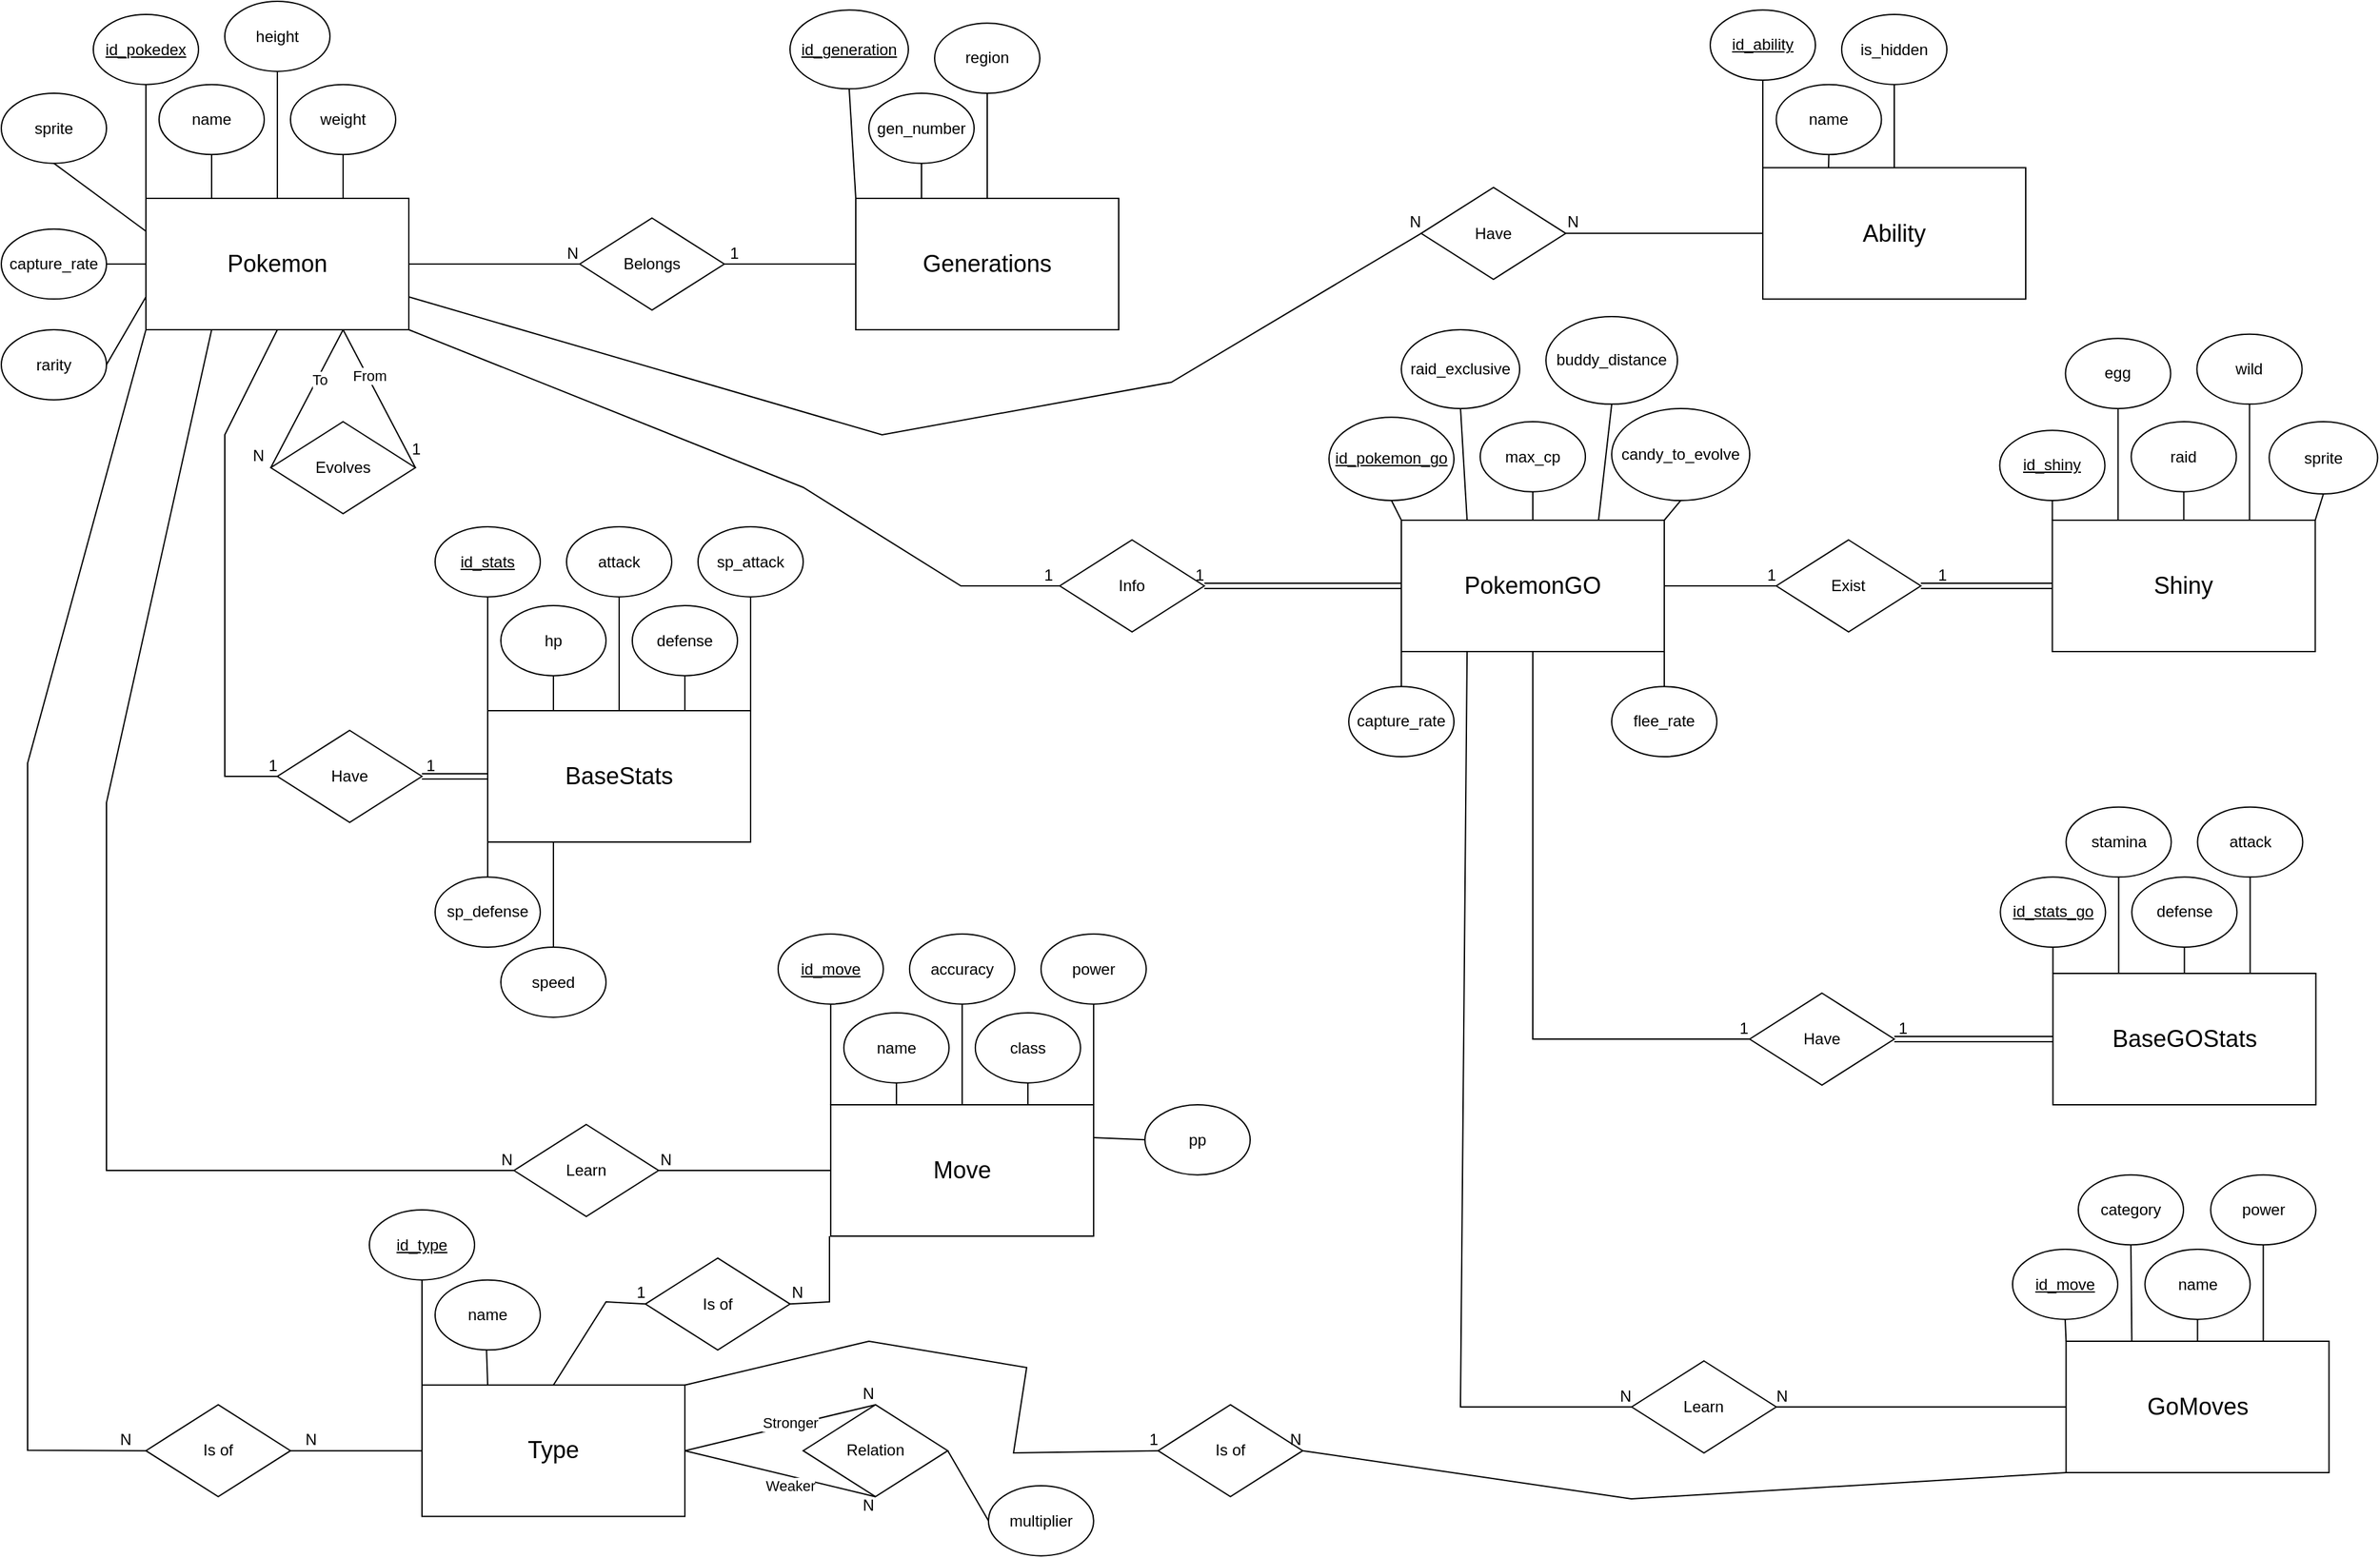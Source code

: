 <mxfile>
    <diagram id="R2lEEEUBdFMjLlhIrx00" name="Page-1">
        <mxGraphModel dx="1387" dy="779" grid="1" gridSize="10" guides="1" tooltips="1" connect="1" arrows="1" fold="1" page="1" pageScale="1" pageWidth="1920" pageHeight="1200" math="0" shadow="0" extFonts="Permanent Marker^https://fonts.googleapis.com/css?family=Permanent+Marker">
            <root>
                <mxCell id="0"/>
                <mxCell id="1" parent="0"/>
                <mxCell id="UgMfafSLkVDqZi9sD24F-9" value="&lt;font style=&quot;font-size: 18px;&quot;&gt;Pokemon&lt;/font&gt;" style="rounded=0;whiteSpace=wrap;html=1;" parent="1" vertex="1">
                    <mxGeometry x="130" y="160" width="200" height="100" as="geometry"/>
                </mxCell>
                <mxCell id="UgMfafSLkVDqZi9sD24F-11" value="&lt;font style=&quot;font-size: 12px;&quot;&gt;&lt;u style=&quot;&quot;&gt;id_pokedex&lt;/u&gt;&lt;/font&gt;" style="ellipse;whiteSpace=wrap;html=1;" parent="1" vertex="1">
                    <mxGeometry x="90" y="20" width="80" height="53.33" as="geometry"/>
                </mxCell>
                <mxCell id="UgMfafSLkVDqZi9sD24F-12" value="" style="endArrow=none;html=1;rounded=0;entryX=0.5;entryY=1;entryDx=0;entryDy=0;exitX=0;exitY=0;exitDx=0;exitDy=0;" parent="1" source="UgMfafSLkVDqZi9sD24F-9" target="UgMfafSLkVDqZi9sD24F-11" edge="1">
                    <mxGeometry width="50" height="50" relative="1" as="geometry">
                        <mxPoint x="660" y="250" as="sourcePoint"/>
                        <mxPoint x="710" y="200" as="targetPoint"/>
                    </mxGeometry>
                </mxCell>
                <mxCell id="UgMfafSLkVDqZi9sD24F-13" value="&lt;font style=&quot;font-size: 12px;&quot;&gt;name&lt;/font&gt;" style="ellipse;whiteSpace=wrap;html=1;" parent="1" vertex="1">
                    <mxGeometry x="140" y="73.33" width="80" height="53.33" as="geometry"/>
                </mxCell>
                <mxCell id="UgMfafSLkVDqZi9sD24F-15" value="" style="endArrow=none;html=1;rounded=0;entryX=0.5;entryY=1;entryDx=0;entryDy=0;exitX=0.25;exitY=0;exitDx=0;exitDy=0;" parent="1" source="UgMfafSLkVDqZi9sD24F-9" target="UgMfafSLkVDqZi9sD24F-13" edge="1">
                    <mxGeometry width="50" height="50" relative="1" as="geometry">
                        <mxPoint x="660" y="270" as="sourcePoint"/>
                        <mxPoint x="710" y="220" as="targetPoint"/>
                    </mxGeometry>
                </mxCell>
                <mxCell id="UgMfafSLkVDqZi9sD24F-16" value="&lt;font style=&quot;font-size: 12px;&quot;&gt;height&lt;br&gt;&lt;/font&gt;" style="ellipse;whiteSpace=wrap;html=1;" parent="1" vertex="1">
                    <mxGeometry x="190" y="10" width="80" height="53.33" as="geometry"/>
                </mxCell>
                <mxCell id="UgMfafSLkVDqZi9sD24F-17" value="" style="endArrow=none;html=1;rounded=0;entryX=0.5;entryY=1;entryDx=0;entryDy=0;exitX=0.5;exitY=0;exitDx=0;exitDy=0;" parent="1" source="UgMfafSLkVDqZi9sD24F-9" target="UgMfafSLkVDqZi9sD24F-16" edge="1">
                    <mxGeometry width="50" height="50" relative="1" as="geometry">
                        <mxPoint x="660" y="270" as="sourcePoint"/>
                        <mxPoint x="710" y="220" as="targetPoint"/>
                    </mxGeometry>
                </mxCell>
                <mxCell id="UgMfafSLkVDqZi9sD24F-18" value="&lt;font style=&quot;font-size: 12px;&quot;&gt;weight&lt;br&gt;&lt;/font&gt;" style="ellipse;whiteSpace=wrap;html=1;" parent="1" vertex="1">
                    <mxGeometry x="240" y="73.33" width="80" height="53.33" as="geometry"/>
                </mxCell>
                <mxCell id="UgMfafSLkVDqZi9sD24F-19" value="" style="endArrow=none;html=1;rounded=0;entryX=0.5;entryY=1;entryDx=0;entryDy=0;exitX=0.75;exitY=0;exitDx=0;exitDy=0;" parent="1" source="UgMfafSLkVDqZi9sD24F-9" target="UgMfafSLkVDqZi9sD24F-18" edge="1">
                    <mxGeometry width="50" height="50" relative="1" as="geometry">
                        <mxPoint x="660" y="270" as="sourcePoint"/>
                        <mxPoint x="710" y="220" as="targetPoint"/>
                    </mxGeometry>
                </mxCell>
                <mxCell id="UgMfafSLkVDqZi9sD24F-20" value="&lt;font style=&quot;font-size: 12px;&quot;&gt;sprite&lt;br&gt;&lt;/font&gt;" style="ellipse;whiteSpace=wrap;html=1;" parent="1" vertex="1">
                    <mxGeometry x="20" y="80.0" width="80" height="53.33" as="geometry"/>
                </mxCell>
                <mxCell id="UgMfafSLkVDqZi9sD24F-21" value="" style="endArrow=none;html=1;rounded=0;entryX=0.5;entryY=1;entryDx=0;entryDy=0;exitX=0;exitY=0.25;exitDx=0;exitDy=0;" parent="1" source="UgMfafSLkVDqZi9sD24F-9" target="UgMfafSLkVDqZi9sD24F-20" edge="1">
                    <mxGeometry width="50" height="50" relative="1" as="geometry">
                        <mxPoint x="660" y="270" as="sourcePoint"/>
                        <mxPoint x="710" y="220" as="targetPoint"/>
                    </mxGeometry>
                </mxCell>
                <mxCell id="UgMfafSLkVDqZi9sD24F-22" value="&lt;font style=&quot;font-size: 12px;&quot;&gt;capture_rate&lt;br&gt;&lt;/font&gt;" style="ellipse;whiteSpace=wrap;html=1;" parent="1" vertex="1">
                    <mxGeometry x="20" y="183.34" width="80" height="53.33" as="geometry"/>
                </mxCell>
                <mxCell id="UgMfafSLkVDqZi9sD24F-23" value="" style="endArrow=none;html=1;rounded=0;entryX=1;entryY=0.5;entryDx=0;entryDy=0;exitX=0;exitY=0.5;exitDx=0;exitDy=0;" parent="1" source="UgMfafSLkVDqZi9sD24F-9" target="UgMfafSLkVDqZi9sD24F-22" edge="1">
                    <mxGeometry width="50" height="50" relative="1" as="geometry">
                        <mxPoint x="660" y="270" as="sourcePoint"/>
                        <mxPoint x="50" y="210" as="targetPoint"/>
                    </mxGeometry>
                </mxCell>
                <mxCell id="UgMfafSLkVDqZi9sD24F-24" value="Evolves" style="rhombus;whiteSpace=wrap;html=1;" parent="1" vertex="1">
                    <mxGeometry x="225" y="330" width="110" height="70" as="geometry"/>
                </mxCell>
                <mxCell id="UgMfafSLkVDqZi9sD24F-36" value="&lt;font style=&quot;font-size: 12px;&quot;&gt;rarity&lt;br&gt;&lt;/font&gt;" style="ellipse;whiteSpace=wrap;html=1;" parent="1" vertex="1">
                    <mxGeometry x="20" y="260.01" width="80" height="53.33" as="geometry"/>
                </mxCell>
                <mxCell id="15" value="&lt;font style=&quot;font-size: 18px;&quot;&gt;Generations&lt;/font&gt;" style="rounded=0;whiteSpace=wrap;html=1;" parent="1" vertex="1">
                    <mxGeometry x="670" y="160.01" width="200" height="100" as="geometry"/>
                </mxCell>
                <mxCell id="18" value="&lt;font style=&quot;font-size: 12px;&quot;&gt;&lt;u&gt;id_generation&lt;/u&gt;&lt;br&gt;&lt;/font&gt;" style="ellipse;whiteSpace=wrap;html=1;" parent="1" vertex="1">
                    <mxGeometry x="620" y="16.66" width="90" height="60" as="geometry"/>
                </mxCell>
                <mxCell id="19" value="" style="endArrow=none;html=1;entryX=0.5;entryY=1;entryDx=0;entryDy=0;exitX=0;exitY=0;exitDx=0;exitDy=0;" parent="1" source="15" target="18" edge="1">
                    <mxGeometry width="50" height="50" relative="1" as="geometry">
                        <mxPoint x="1060" y="140" as="sourcePoint"/>
                        <mxPoint x="930" y="360" as="targetPoint"/>
                    </mxGeometry>
                </mxCell>
                <mxCell id="20" value="&lt;font style=&quot;font-size: 12px;&quot;&gt;gen_number&lt;br&gt;&lt;/font&gt;" style="ellipse;whiteSpace=wrap;html=1;" parent="1" vertex="1">
                    <mxGeometry x="680" y="80.0" width="80" height="53.33" as="geometry"/>
                </mxCell>
                <mxCell id="21" value="" style="endArrow=none;html=1;entryX=0.5;entryY=1;entryDx=0;entryDy=0;exitX=0.25;exitY=0;exitDx=0;exitDy=0;" parent="1" source="15" target="20" edge="1">
                    <mxGeometry width="50" height="50" relative="1" as="geometry">
                        <mxPoint x="700" y="290" as="sourcePoint"/>
                        <mxPoint x="750" y="240" as="targetPoint"/>
                    </mxGeometry>
                </mxCell>
                <mxCell id="22" value="" style="endArrow=none;html=1;entryX=0;entryY=0.75;entryDx=0;entryDy=0;exitX=1;exitY=0.5;exitDx=0;exitDy=0;" parent="1" source="UgMfafSLkVDqZi9sD24F-36" target="UgMfafSLkVDqZi9sD24F-9" edge="1">
                    <mxGeometry width="50" height="50" relative="1" as="geometry">
                        <mxPoint x="580" y="300" as="sourcePoint"/>
                        <mxPoint x="630" y="250" as="targetPoint"/>
                    </mxGeometry>
                </mxCell>
                <mxCell id="26" value="Belongs" style="rhombus;whiteSpace=wrap;html=1;" parent="1" vertex="1">
                    <mxGeometry x="460" y="175.0" width="110" height="70" as="geometry"/>
                </mxCell>
                <mxCell id="36" value="&lt;font style=&quot;font-size: 12px;&quot;&gt;region&lt;br&gt;&lt;/font&gt;" style="ellipse;whiteSpace=wrap;html=1;" parent="1" vertex="1">
                    <mxGeometry x="730" y="26.67" width="80" height="53.33" as="geometry"/>
                </mxCell>
                <mxCell id="37" value="" style="endArrow=none;html=1;entryX=0.5;entryY=1;entryDx=0;entryDy=0;exitX=0.5;exitY=0;exitDx=0;exitDy=0;" parent="1" source="15" target="36" edge="1">
                    <mxGeometry width="50" height="50" relative="1" as="geometry">
                        <mxPoint x="810" y="340" as="sourcePoint"/>
                        <mxPoint x="860" y="290" as="targetPoint"/>
                    </mxGeometry>
                </mxCell>
                <mxCell id="45" value="&lt;span style=&quot;font-size: 18px;&quot;&gt;BaseStats&lt;/span&gt;" style="rounded=0;whiteSpace=wrap;html=1;" parent="1" vertex="1">
                    <mxGeometry x="390" y="550" width="200" height="100" as="geometry"/>
                </mxCell>
                <mxCell id="46" value="Have" style="rhombus;whiteSpace=wrap;html=1;" parent="1" vertex="1">
                    <mxGeometry x="230" y="565" width="110" height="70" as="geometry"/>
                </mxCell>
                <mxCell id="51" value="&lt;font style=&quot;font-size: 12px;&quot;&gt;&lt;u&gt;id_stats&lt;/u&gt;&lt;br&gt;&lt;/font&gt;" style="ellipse;whiteSpace=wrap;html=1;" parent="1" vertex="1">
                    <mxGeometry x="350" y="410" width="80" height="53.33" as="geometry"/>
                </mxCell>
                <mxCell id="52" value="" style="endArrow=none;html=1;fontSize=11;entryX=0.5;entryY=1;entryDx=0;entryDy=0;exitX=0;exitY=0;exitDx=0;exitDy=0;" parent="1" source="45" target="51" edge="1">
                    <mxGeometry width="50" height="50" relative="1" as="geometry">
                        <mxPoint x="620" y="460" as="sourcePoint"/>
                        <mxPoint x="670" y="410" as="targetPoint"/>
                    </mxGeometry>
                </mxCell>
                <mxCell id="53" value="&lt;font style=&quot;font-size: 12px;&quot;&gt;hp&lt;br&gt;&lt;/font&gt;" style="ellipse;whiteSpace=wrap;html=1;" parent="1" vertex="1">
                    <mxGeometry x="400" y="470.0" width="80" height="53.33" as="geometry"/>
                </mxCell>
                <mxCell id="54" value="" style="endArrow=none;html=1;fontSize=11;entryX=0.5;entryY=1;entryDx=0;entryDy=0;exitX=0.25;exitY=0;exitDx=0;exitDy=0;" parent="1" source="45" target="53" edge="1">
                    <mxGeometry width="50" height="50" relative="1" as="geometry">
                        <mxPoint x="620" y="460" as="sourcePoint"/>
                        <mxPoint x="670" y="410" as="targetPoint"/>
                    </mxGeometry>
                </mxCell>
                <mxCell id="55" value="&lt;font style=&quot;font-size: 12px;&quot;&gt;attack&lt;br&gt;&lt;/font&gt;" style="ellipse;whiteSpace=wrap;html=1;" parent="1" vertex="1">
                    <mxGeometry x="450" y="410.0" width="80" height="53.33" as="geometry"/>
                </mxCell>
                <mxCell id="56" value="" style="endArrow=none;html=1;fontSize=11;entryX=0.5;entryY=1;entryDx=0;entryDy=0;exitX=0.5;exitY=0;exitDx=0;exitDy=0;" parent="1" source="45" target="55" edge="1">
                    <mxGeometry width="50" height="50" relative="1" as="geometry">
                        <mxPoint x="500" y="490.0" as="sourcePoint"/>
                        <mxPoint x="730" y="350" as="targetPoint"/>
                    </mxGeometry>
                </mxCell>
                <mxCell id="57" value="&lt;font style=&quot;font-size: 12px;&quot;&gt;defense&lt;br&gt;&lt;/font&gt;" style="ellipse;whiteSpace=wrap;html=1;" parent="1" vertex="1">
                    <mxGeometry x="500" y="470.0" width="80" height="53.33" as="geometry"/>
                </mxCell>
                <mxCell id="58" value="" style="endArrow=none;html=1;fontSize=11;entryX=0.5;entryY=1;entryDx=0;entryDy=0;exitX=0.75;exitY=0;exitDx=0;exitDy=0;" parent="1" source="45" target="57" edge="1">
                    <mxGeometry width="50" height="50" relative="1" as="geometry">
                        <mxPoint x="600" y="530" as="sourcePoint"/>
                        <mxPoint x="770" y="410" as="targetPoint"/>
                    </mxGeometry>
                </mxCell>
                <mxCell id="59" value="&lt;font style=&quot;font-size: 12px;&quot;&gt;sp_attack&lt;br&gt;&lt;/font&gt;" style="ellipse;whiteSpace=wrap;html=1;" parent="1" vertex="1">
                    <mxGeometry x="550" y="410.0" width="80" height="53.33" as="geometry"/>
                </mxCell>
                <mxCell id="60" value="" style="endArrow=none;html=1;fontSize=11;entryX=0.5;entryY=1;entryDx=0;entryDy=0;exitX=1;exitY=0;exitDx=0;exitDy=0;" parent="1" source="45" target="59" edge="1">
                    <mxGeometry width="50" height="50" relative="1" as="geometry">
                        <mxPoint x="620" y="500" as="sourcePoint"/>
                        <mxPoint x="850" y="360" as="targetPoint"/>
                    </mxGeometry>
                </mxCell>
                <mxCell id="61" value="&lt;font style=&quot;font-size: 12px;&quot;&gt;sp_defense&lt;br&gt;&lt;/font&gt;" style="ellipse;whiteSpace=wrap;html=1;" parent="1" vertex="1">
                    <mxGeometry x="350" y="676.67" width="80" height="53.33" as="geometry"/>
                </mxCell>
                <mxCell id="62" value="" style="endArrow=none;html=1;fontSize=11;entryX=0.5;entryY=0;entryDx=0;entryDy=0;exitX=0;exitY=1;exitDx=0;exitDy=0;" parent="1" source="45" target="61" edge="1">
                    <mxGeometry width="50" height="50" relative="1" as="geometry">
                        <mxPoint x="420" y="800" as="sourcePoint"/>
                        <mxPoint x="650" y="660" as="targetPoint"/>
                    </mxGeometry>
                </mxCell>
                <mxCell id="65" value="&lt;font style=&quot;font-size: 12px;&quot;&gt;speed&lt;br&gt;&lt;/font&gt;" style="ellipse;whiteSpace=wrap;html=1;" parent="1" vertex="1">
                    <mxGeometry x="400" y="730" width="80" height="53.33" as="geometry"/>
                </mxCell>
                <mxCell id="66" value="" style="endArrow=none;html=1;fontSize=11;entryX=0.5;entryY=0;entryDx=0;entryDy=0;exitX=0.25;exitY=1;exitDx=0;exitDy=0;" parent="1" source="45" target="65" edge="1">
                    <mxGeometry width="50" height="50" relative="1" as="geometry">
                        <mxPoint x="470" y="710" as="sourcePoint"/>
                        <mxPoint x="730" y="720" as="targetPoint"/>
                    </mxGeometry>
                </mxCell>
                <mxCell id="67" value="&lt;span style=&quot;font-size: 18px;&quot;&gt;Type&lt;/span&gt;" style="rounded=0;whiteSpace=wrap;html=1;" parent="1" vertex="1">
                    <mxGeometry x="340" y="1063.33" width="200" height="100" as="geometry"/>
                </mxCell>
                <mxCell id="70" value="Is of" style="rhombus;whiteSpace=wrap;html=1;" parent="1" vertex="1">
                    <mxGeometry x="130" y="1078.33" width="110" height="70" as="geometry"/>
                </mxCell>
                <mxCell id="74" value="&lt;font style=&quot;font-size: 12px;&quot;&gt;&lt;u&gt;id_type&lt;/u&gt;&lt;br&gt;&lt;/font&gt;" style="ellipse;whiteSpace=wrap;html=1;" parent="1" vertex="1">
                    <mxGeometry x="300" y="930" width="80" height="53.33" as="geometry"/>
                </mxCell>
                <mxCell id="75" value="" style="endArrow=none;html=1;fontSize=11;entryX=0.5;entryY=1;entryDx=0;entryDy=0;exitX=0;exitY=0;exitDx=0;exitDy=0;" parent="1" source="67" target="74" edge="1">
                    <mxGeometry width="50" height="50" relative="1" as="geometry">
                        <mxPoint x="340" y="1033.33" as="sourcePoint"/>
                        <mxPoint x="639.13" y="923.33" as="targetPoint"/>
                    </mxGeometry>
                </mxCell>
                <mxCell id="76" value="" style="endArrow=none;html=1;fontSize=11;entryX=0.489;entryY=1;entryDx=0;entryDy=0;entryPerimeter=0;exitX=0.25;exitY=0;exitDx=0;exitDy=0;" parent="1" source="67" target="77" edge="1">
                    <mxGeometry width="50" height="50" relative="1" as="geometry">
                        <mxPoint x="480" y="1053.33" as="sourcePoint"/>
                        <mxPoint x="409.13" y="1036.66" as="targetPoint"/>
                    </mxGeometry>
                </mxCell>
                <mxCell id="77" value="&lt;font style=&quot;font-size: 12px;&quot;&gt;name&lt;br&gt;&lt;/font&gt;" style="ellipse;whiteSpace=wrap;html=1;" parent="1" vertex="1">
                    <mxGeometry x="350" y="983.33" width="80" height="53.33" as="geometry"/>
                </mxCell>
                <mxCell id="78" value="Have" style="rhombus;whiteSpace=wrap;html=1;" parent="1" vertex="1">
                    <mxGeometry x="1100.09" y="151.67" width="110" height="70" as="geometry"/>
                </mxCell>
                <mxCell id="79" value="&lt;span style=&quot;font-size: 18px;&quot;&gt;Ability&lt;/span&gt;" style="rounded=0;whiteSpace=wrap;html=1;" parent="1" vertex="1">
                    <mxGeometry x="1360" y="136.67" width="200" height="100" as="geometry"/>
                </mxCell>
                <mxCell id="88" value="&lt;font style=&quot;font-size: 12px;&quot;&gt;&lt;u&gt;id_ability&lt;/u&gt;&lt;br&gt;&lt;/font&gt;" style="ellipse;whiteSpace=wrap;html=1;" parent="1" vertex="1">
                    <mxGeometry x="1320" y="16.66" width="80" height="53.33" as="geometry"/>
                </mxCell>
                <mxCell id="89" value="" style="endArrow=none;html=1;fontSize=11;entryX=0.5;entryY=1;entryDx=0;entryDy=0;exitX=0;exitY=0;exitDx=0;exitDy=0;" parent="1" source="79" target="88" edge="1">
                    <mxGeometry width="50" height="50" relative="1" as="geometry">
                        <mxPoint x="1450.09" y="131.67" as="sourcePoint"/>
                        <mxPoint x="1730.09" y="-8.33" as="targetPoint"/>
                    </mxGeometry>
                </mxCell>
                <mxCell id="90" value="&lt;font style=&quot;font-size: 12px;&quot;&gt;name&lt;br&gt;&lt;/font&gt;" style="ellipse;whiteSpace=wrap;html=1;" parent="1" vertex="1">
                    <mxGeometry x="1370.24" y="73.33" width="80" height="53.33" as="geometry"/>
                </mxCell>
                <mxCell id="91" value="" style="endArrow=none;html=1;fontSize=11;entryX=0.5;entryY=1;entryDx=0;entryDy=0;exitX=0.25;exitY=0;exitDx=0;exitDy=0;" parent="1" source="79" target="90" edge="1">
                    <mxGeometry width="50" height="50" relative="1" as="geometry">
                        <mxPoint x="1500.09" y="131.67" as="sourcePoint"/>
                        <mxPoint x="1730.09" y="-8.33" as="targetPoint"/>
                    </mxGeometry>
                </mxCell>
                <mxCell id="92" value="&lt;font style=&quot;font-size: 18px;&quot;&gt;Move&lt;/font&gt;" style="rounded=0;whiteSpace=wrap;html=1;" parent="1" vertex="1">
                    <mxGeometry x="650.93" y="850" width="200" height="100" as="geometry"/>
                </mxCell>
                <mxCell id="93" value="Learn" style="rhombus;whiteSpace=wrap;html=1;" parent="1" vertex="1">
                    <mxGeometry x="410.0" y="865" width="110" height="70" as="geometry"/>
                </mxCell>
                <mxCell id="98" value="&lt;font style=&quot;font-size: 12px;&quot;&gt;&lt;u&gt;id_move&lt;/u&gt;&lt;br&gt;&lt;/font&gt;" style="ellipse;whiteSpace=wrap;html=1;" parent="1" vertex="1">
                    <mxGeometry x="610.93" y="720" width="80" height="53.33" as="geometry"/>
                </mxCell>
                <mxCell id="99" value="" style="endArrow=none;html=1;entryX=0.5;entryY=1;entryDx=0;entryDy=0;exitX=0;exitY=0;exitDx=0;exitDy=0;" parent="1" source="92" target="98" edge="1">
                    <mxGeometry width="50" height="50" relative="1" as="geometry">
                        <mxPoint x="650.93" y="840" as="sourcePoint"/>
                        <mxPoint x="660.93" y="1050" as="targetPoint"/>
                    </mxGeometry>
                </mxCell>
                <mxCell id="100" value="&lt;font style=&quot;font-size: 12px;&quot;&gt;name&lt;br&gt;&lt;/font&gt;" style="ellipse;whiteSpace=wrap;html=1;" parent="1" vertex="1">
                    <mxGeometry x="660.93" y="780" width="80" height="53.33" as="geometry"/>
                </mxCell>
                <mxCell id="101" value="" style="endArrow=none;html=1;entryX=0.5;entryY=1;entryDx=0;entryDy=0;exitX=0.25;exitY=0;exitDx=0;exitDy=0;" parent="1" source="92" target="100" edge="1">
                    <mxGeometry width="50" height="50" relative="1" as="geometry">
                        <mxPoint x="700.93" y="840.01" as="sourcePoint"/>
                        <mxPoint x="660.93" y="1050" as="targetPoint"/>
                    </mxGeometry>
                </mxCell>
                <mxCell id="102" value="&lt;font style=&quot;font-size: 12px;&quot;&gt;accuracy&lt;br&gt;&lt;/font&gt;" style="ellipse;whiteSpace=wrap;html=1;" parent="1" vertex="1">
                    <mxGeometry x="710.93" y="720" width="80" height="53.33" as="geometry"/>
                </mxCell>
                <mxCell id="103" value="" style="endArrow=none;html=1;entryX=0.5;entryY=1;entryDx=0;entryDy=0;exitX=0.5;exitY=0;exitDx=0;exitDy=0;" parent="1" source="92" target="102" edge="1">
                    <mxGeometry width="50" height="50" relative="1" as="geometry">
                        <mxPoint x="780.93" y="800.01" as="sourcePoint"/>
                        <mxPoint x="740.93" y="1010" as="targetPoint"/>
                    </mxGeometry>
                </mxCell>
                <mxCell id="104" value="&lt;font style=&quot;font-size: 12px;&quot;&gt;class&lt;br&gt;&lt;/font&gt;" style="ellipse;whiteSpace=wrap;html=1;" parent="1" vertex="1">
                    <mxGeometry x="760.93" y="780" width="80" height="53.33" as="geometry"/>
                </mxCell>
                <mxCell id="105" value="" style="endArrow=none;html=1;entryX=0.5;entryY=1;entryDx=0;entryDy=0;exitX=0.75;exitY=0;exitDx=0;exitDy=0;" parent="1" source="92" target="104" edge="1">
                    <mxGeometry width="50" height="50" relative="1" as="geometry">
                        <mxPoint x="840.93" y="820.01" as="sourcePoint"/>
                        <mxPoint x="800.93" y="1030" as="targetPoint"/>
                    </mxGeometry>
                </mxCell>
                <mxCell id="106" value="&lt;font style=&quot;font-size: 12px;&quot;&gt;power&lt;br&gt;&lt;/font&gt;" style="ellipse;whiteSpace=wrap;html=1;" parent="1" vertex="1">
                    <mxGeometry x="810.93" y="720" width="80" height="53.33" as="geometry"/>
                </mxCell>
                <mxCell id="107" value="" style="endArrow=none;html=1;entryX=0.5;entryY=1;entryDx=0;entryDy=0;exitX=1;exitY=0;exitDx=0;exitDy=0;" parent="1" source="92" target="106" edge="1">
                    <mxGeometry width="50" height="50" relative="1" as="geometry">
                        <mxPoint x="910.93" y="850.0" as="sourcePoint"/>
                        <mxPoint x="870.93" y="1059.99" as="targetPoint"/>
                    </mxGeometry>
                </mxCell>
                <mxCell id="108" value="&lt;font style=&quot;font-size: 12px;&quot;&gt;pp&lt;br&gt;&lt;/font&gt;" style="ellipse;whiteSpace=wrap;html=1;" parent="1" vertex="1">
                    <mxGeometry x="890" y="850" width="80" height="53.33" as="geometry"/>
                </mxCell>
                <mxCell id="110" value="" style="endArrow=none;html=1;entryX=1;entryY=0.25;entryDx=0;entryDy=0;exitX=0;exitY=0.5;exitDx=0;exitDy=0;" parent="1" source="108" target="92" edge="1">
                    <mxGeometry width="50" height="50" relative="1" as="geometry">
                        <mxPoint x="660.93" y="860" as="sourcePoint"/>
                        <mxPoint x="660.93" y="783.33" as="targetPoint"/>
                    </mxGeometry>
                </mxCell>
                <mxCell id="115" value="Relation" style="rhombus;whiteSpace=wrap;html=1;" parent="1" vertex="1">
                    <mxGeometry x="630" y="1078.33" width="110" height="70" as="geometry"/>
                </mxCell>
                <mxCell id="122" value="Info" style="rhombus;whiteSpace=wrap;html=1;" parent="1" vertex="1">
                    <mxGeometry x="825.18" y="420" width="110" height="70" as="geometry"/>
                </mxCell>
                <mxCell id="124" value="&lt;font style=&quot;font-size: 18px;&quot;&gt;PokemonGO&lt;/font&gt;" style="rounded=0;whiteSpace=wrap;html=1;" parent="1" vertex="1">
                    <mxGeometry x="1085.04" y="405.0" width="200" height="100" as="geometry"/>
                </mxCell>
                <mxCell id="128" value="&lt;font style=&quot;font-size: 12px;&quot;&gt;&lt;u style=&quot;&quot;&gt;id_pokemon_go&lt;/u&gt;&lt;/font&gt;" style="ellipse;whiteSpace=wrap;html=1;" parent="1" vertex="1">
                    <mxGeometry x="1030" y="326.64" width="95.04" height="63.36" as="geometry"/>
                </mxCell>
                <mxCell id="129" value="" style="endArrow=none;html=1;rounded=0;entryX=0.5;entryY=1;entryDx=0;entryDy=0;exitX=0;exitY=0;exitDx=0;exitDy=0;" parent="1" source="124" target="128" edge="1">
                    <mxGeometry width="50" height="50" relative="1" as="geometry">
                        <mxPoint x="1085.04" y="373.34" as="sourcePoint"/>
                        <mxPoint x="1665.04" y="413.34" as="targetPoint"/>
                    </mxGeometry>
                </mxCell>
                <mxCell id="130" value="&lt;font style=&quot;font-size: 12px;&quot;&gt;raid_exclusive&lt;/font&gt;" style="ellipse;whiteSpace=wrap;html=1;" parent="1" vertex="1">
                    <mxGeometry x="1085.04" y="260.01" width="90.01" height="60" as="geometry"/>
                </mxCell>
                <mxCell id="131" value="" style="endArrow=none;html=1;rounded=0;entryX=0.5;entryY=1;entryDx=0;entryDy=0;exitX=0.25;exitY=0;exitDx=0;exitDy=0;" parent="1" source="124" target="130" edge="1">
                    <mxGeometry width="50" height="50" relative="1" as="geometry">
                        <mxPoint x="1135.04" y="373.34" as="sourcePoint"/>
                        <mxPoint x="1665.04" y="433.34" as="targetPoint"/>
                    </mxGeometry>
                </mxCell>
                <mxCell id="133" value="&lt;font style=&quot;font-size: 12px;&quot;&gt;max_cp&lt;br&gt;&lt;/font&gt;" style="ellipse;whiteSpace=wrap;html=1;" parent="1" vertex="1">
                    <mxGeometry x="1145.04" y="330.0" width="80" height="53.33" as="geometry"/>
                </mxCell>
                <mxCell id="134" value="" style="endArrow=none;html=1;entryX=0.5;entryY=1;entryDx=0;entryDy=0;exitX=0.5;exitY=0;exitDx=0;exitDy=0;" parent="1" source="124" target="133" edge="1">
                    <mxGeometry width="50" height="50" relative="1" as="geometry">
                        <mxPoint x="1125.04" y="515.83" as="sourcePoint"/>
                        <mxPoint x="1275.04" y="597.5" as="targetPoint"/>
                    </mxGeometry>
                </mxCell>
                <mxCell id="135" value="&lt;font style=&quot;font-size: 12px;&quot;&gt;candy_to_evolve&lt;br&gt;&lt;/font&gt;" style="ellipse;whiteSpace=wrap;html=1;" parent="1" vertex="1">
                    <mxGeometry x="1245.04" y="320.0" width="105.01" height="70" as="geometry"/>
                </mxCell>
                <mxCell id="136" value="" style="endArrow=none;html=1;entryX=0.5;entryY=1;entryDx=0;entryDy=0;exitX=1;exitY=0;exitDx=0;exitDy=0;" parent="1" source="124" target="135" edge="1">
                    <mxGeometry width="50" height="50" relative="1" as="geometry">
                        <mxPoint x="1465.04" y="360.0" as="sourcePoint"/>
                        <mxPoint x="1625.04" y="463.33" as="targetPoint"/>
                    </mxGeometry>
                </mxCell>
                <mxCell id="137" value="&lt;font style=&quot;font-size: 12px;&quot;&gt;buddy_distance&lt;br&gt;&lt;/font&gt;" style="ellipse;whiteSpace=wrap;html=1;" parent="1" vertex="1">
                    <mxGeometry x="1195.04" y="250.0" width="100.03" height="66.68" as="geometry"/>
                </mxCell>
                <mxCell id="139" value="" style="endArrow=none;html=1;exitX=0.75;exitY=0;exitDx=0;exitDy=0;entryX=0.5;entryY=1;entryDx=0;entryDy=0;" parent="1" source="124" target="137" edge="1">
                    <mxGeometry width="50" height="50" relative="1" as="geometry">
                        <mxPoint x="1065.04" y="400.0" as="sourcePoint"/>
                        <mxPoint x="1115.04" y="350.0" as="targetPoint"/>
                    </mxGeometry>
                </mxCell>
                <mxCell id="140" value="Exist" style="rhombus;whiteSpace=wrap;html=1;" parent="1" vertex="1">
                    <mxGeometry x="1370.24" y="420" width="110" height="70" as="geometry"/>
                </mxCell>
                <mxCell id="142" value="&lt;font style=&quot;font-size: 18px;&quot;&gt;Shiny&lt;/font&gt;" style="rounded=0;whiteSpace=wrap;html=1;" parent="1" vertex="1">
                    <mxGeometry x="1580.24" y="405" width="200" height="100" as="geometry"/>
                </mxCell>
                <mxCell id="147" value="" style="shape=link;html=1;rounded=0;entryX=0;entryY=0.5;entryDx=0;entryDy=0;exitX=1;exitY=0.5;exitDx=0;exitDy=0;" parent="1" source="140" target="142" edge="1">
                    <mxGeometry relative="1" as="geometry">
                        <mxPoint x="1290.24" y="580" as="sourcePoint"/>
                        <mxPoint x="1450.24" y="580" as="targetPoint"/>
                    </mxGeometry>
                </mxCell>
                <mxCell id="148" value="1" style="resizable=0;html=1;align=right;verticalAlign=bottom;" parent="147" connectable="0" vertex="1">
                    <mxGeometry x="1" relative="1" as="geometry">
                        <mxPoint x="-80" as="offset"/>
                    </mxGeometry>
                </mxCell>
                <mxCell id="149" value="&lt;font style=&quot;font-size: 12px;&quot;&gt;&lt;u style=&quot;&quot;&gt;id_shiny&lt;/u&gt;&lt;/font&gt;" style="ellipse;whiteSpace=wrap;html=1;" parent="1" vertex="1">
                    <mxGeometry x="1540.24" y="336.67" width="80" height="53.33" as="geometry"/>
                </mxCell>
                <mxCell id="150" value="" style="endArrow=none;html=1;rounded=0;entryX=0.5;entryY=1;entryDx=0;entryDy=0;exitX=0;exitY=0;exitDx=0;exitDy=0;" parent="1" source="142" target="149" edge="1">
                    <mxGeometry width="50" height="50" relative="1" as="geometry">
                        <mxPoint x="1590.24" y="388.33" as="sourcePoint"/>
                        <mxPoint x="2170.24" y="396.67" as="targetPoint"/>
                    </mxGeometry>
                </mxCell>
                <mxCell id="151" value="&lt;font style=&quot;font-size: 12px;&quot;&gt;egg&lt;br&gt;&lt;/font&gt;" style="ellipse;whiteSpace=wrap;html=1;" parent="1" vertex="1">
                    <mxGeometry x="1590.24" y="266.68" width="80" height="53.33" as="geometry"/>
                </mxCell>
                <mxCell id="152" value="" style="endArrow=none;html=1;entryX=0.5;entryY=1;entryDx=0;entryDy=0;exitX=0.25;exitY=0;exitDx=0;exitDy=0;" parent="1" source="142" target="151" edge="1">
                    <mxGeometry width="50" height="50" relative="1" as="geometry">
                        <mxPoint x="1640.24" y="355" as="sourcePoint"/>
                        <mxPoint x="1730.24" y="547.5" as="targetPoint"/>
                    </mxGeometry>
                </mxCell>
                <mxCell id="153" value="&lt;font style=&quot;font-size: 12px;&quot;&gt;raid&lt;br&gt;&lt;/font&gt;" style="ellipse;whiteSpace=wrap;html=1;" parent="1" vertex="1">
                    <mxGeometry x="1640.24" y="330" width="80" height="53.33" as="geometry"/>
                </mxCell>
                <mxCell id="154" value="" style="endArrow=none;html=1;entryX=0.5;entryY=1;entryDx=0;entryDy=0;exitX=0.5;exitY=0;exitDx=0;exitDy=0;" parent="1" source="142" target="153" edge="1">
                    <mxGeometry width="50" height="50" relative="1" as="geometry">
                        <mxPoint x="1710.24" y="390" as="sourcePoint"/>
                        <mxPoint x="1800.24" y="582.5" as="targetPoint"/>
                    </mxGeometry>
                </mxCell>
                <mxCell id="155" value="&lt;font style=&quot;font-size: 12px;&quot;&gt;wild&lt;br&gt;&lt;/font&gt;" style="ellipse;whiteSpace=wrap;html=1;" parent="1" vertex="1">
                    <mxGeometry x="1690.24" y="263.35" width="80" height="53.33" as="geometry"/>
                </mxCell>
                <mxCell id="156" value="" style="endArrow=none;html=1;entryX=0.5;entryY=1;entryDx=0;entryDy=0;exitX=0.75;exitY=0;exitDx=0;exitDy=0;" parent="1" source="142" target="155" edge="1">
                    <mxGeometry width="50" height="50" relative="1" as="geometry">
                        <mxPoint x="1760.24" y="341.68" as="sourcePoint"/>
                        <mxPoint x="1850.24" y="534.18" as="targetPoint"/>
                    </mxGeometry>
                </mxCell>
                <mxCell id="157" value="" style="shape=link;html=1;rounded=0;entryX=0;entryY=0.5;entryDx=0;entryDy=0;exitX=1;exitY=0.5;exitDx=0;exitDy=0;" parent="1" source="122" target="124" edge="1">
                    <mxGeometry relative="1" as="geometry">
                        <mxPoint x="955.04" y="599.5" as="sourcePoint"/>
                        <mxPoint x="1055.04" y="599.5" as="targetPoint"/>
                    </mxGeometry>
                </mxCell>
                <mxCell id="158" value="1" style="resizable=0;html=1;align=right;verticalAlign=bottom;" parent="157" connectable="0" vertex="1">
                    <mxGeometry x="1" relative="1" as="geometry">
                        <mxPoint x="-150" as="offset"/>
                    </mxGeometry>
                </mxCell>
                <mxCell id="159" value="" style="endArrow=none;html=1;rounded=0;exitX=0;exitY=1;exitDx=0;exitDy=0;entryX=0;entryY=0.5;entryDx=0;entryDy=0;" parent="1" source="UgMfafSLkVDqZi9sD24F-9" target="70" edge="1">
                    <mxGeometry relative="1" as="geometry">
                        <mxPoint x="90" y="650" as="sourcePoint"/>
                        <mxPoint x="550" y="790" as="targetPoint"/>
                        <Array as="points">
                            <mxPoint x="40" y="590"/>
                            <mxPoint x="40" y="1113"/>
                        </Array>
                    </mxGeometry>
                </mxCell>
                <mxCell id="160" value="N" style="resizable=0;html=1;align=right;verticalAlign=bottom;" parent="159" connectable="0" vertex="1">
                    <mxGeometry x="1" relative="1" as="geometry">
                        <mxPoint x="-10" as="offset"/>
                    </mxGeometry>
                </mxCell>
                <mxCell id="163" value="" style="endArrow=none;html=1;rounded=0;exitX=1;exitY=0.5;exitDx=0;exitDy=0;entryX=0;entryY=0.5;entryDx=0;entryDy=0;" parent="1" source="70" target="67" edge="1">
                    <mxGeometry relative="1" as="geometry">
                        <mxPoint x="250" y="950" as="sourcePoint"/>
                        <mxPoint x="410" y="950" as="targetPoint"/>
                    </mxGeometry>
                </mxCell>
                <mxCell id="164" value="N" style="resizable=0;html=1;align=right;verticalAlign=bottom;" parent="163" connectable="0" vertex="1">
                    <mxGeometry x="1" relative="1" as="geometry">
                        <mxPoint x="-80" as="offset"/>
                    </mxGeometry>
                </mxCell>
                <mxCell id="166" value="" style="endArrow=none;html=1;rounded=0;exitX=1;exitY=0.5;exitDx=0;exitDy=0;entryX=0.5;entryY=0;entryDx=0;entryDy=0;" parent="1" source="67" target="115" edge="1">
                    <mxGeometry relative="1" as="geometry">
                        <mxPoint x="590" y="1090" as="sourcePoint"/>
                        <mxPoint x="630" y="1010" as="targetPoint"/>
                    </mxGeometry>
                </mxCell>
                <mxCell id="167" value="N" style="resizable=0;html=1;align=right;verticalAlign=bottom;" parent="166" connectable="0" vertex="1">
                    <mxGeometry x="1" relative="1" as="geometry"/>
                </mxCell>
                <mxCell id="169" value="Stronger" style="edgeLabel;html=1;align=center;verticalAlign=middle;resizable=0;points=[];" parent="166" vertex="1" connectable="0">
                    <mxGeometry x="0.226" relative="1" as="geometry">
                        <mxPoint x="-9" as="offset"/>
                    </mxGeometry>
                </mxCell>
                <mxCell id="170" value="" style="endArrow=none;html=1;rounded=0;exitX=1;exitY=0.5;exitDx=0;exitDy=0;entryX=0.5;entryY=1;entryDx=0;entryDy=0;" parent="1" source="67" target="115" edge="1">
                    <mxGeometry relative="1" as="geometry">
                        <mxPoint x="270" y="970" as="sourcePoint"/>
                        <mxPoint x="430" y="970" as="targetPoint"/>
                    </mxGeometry>
                </mxCell>
                <mxCell id="171" value="N" style="resizable=0;html=1;align=right;verticalAlign=bottom;" parent="170" connectable="0" vertex="1">
                    <mxGeometry x="1" relative="1" as="geometry">
                        <mxPoint y="15" as="offset"/>
                    </mxGeometry>
                </mxCell>
                <mxCell id="172" value="Weaker" style="edgeLabel;html=1;align=center;verticalAlign=middle;resizable=0;points=[];" parent="170" vertex="1" connectable="0">
                    <mxGeometry x="-0.166" y="-1" relative="1" as="geometry">
                        <mxPoint x="20" y="11" as="offset"/>
                    </mxGeometry>
                </mxCell>
                <mxCell id="173" value="" style="endArrow=none;html=1;rounded=0;exitX=0;exitY=0.5;exitDx=0;exitDy=0;entryX=1;entryY=0.5;entryDx=0;entryDy=0;" parent="1" source="79" target="78" edge="1">
                    <mxGeometry relative="1" as="geometry">
                        <mxPoint x="980.09" y="301.67" as="sourcePoint"/>
                        <mxPoint x="1140.09" y="301.67" as="targetPoint"/>
                    </mxGeometry>
                </mxCell>
                <mxCell id="174" value="N" style="resizable=0;html=1;align=right;verticalAlign=bottom;" parent="173" connectable="0" vertex="1">
                    <mxGeometry x="1" relative="1" as="geometry">
                        <mxPoint x="10" as="offset"/>
                    </mxGeometry>
                </mxCell>
                <mxCell id="175" value="" style="endArrow=none;html=1;rounded=0;entryX=0;entryY=0.5;entryDx=0;entryDy=0;exitX=1;exitY=0.75;exitDx=0;exitDy=0;" parent="1" source="UgMfafSLkVDqZi9sD24F-9" target="78" edge="1">
                    <mxGeometry relative="1" as="geometry">
                        <mxPoint x="1350" y="140" as="sourcePoint"/>
                        <mxPoint x="450" y="990" as="targetPoint"/>
                        <Array as="points">
                            <mxPoint x="690" y="340"/>
                            <mxPoint x="910" y="300"/>
                        </Array>
                    </mxGeometry>
                </mxCell>
                <mxCell id="176" value="N" style="resizable=0;html=1;align=right;verticalAlign=bottom;" parent="175" connectable="0" vertex="1">
                    <mxGeometry x="1" relative="1" as="geometry"/>
                </mxCell>
                <mxCell id="177" value="" style="endArrow=none;html=1;rounded=0;exitX=0.5;exitY=1;exitDx=0;exitDy=0;entryX=0;entryY=0.5;entryDx=0;entryDy=0;" parent="1" source="UgMfafSLkVDqZi9sD24F-9" target="46" edge="1">
                    <mxGeometry relative="1" as="geometry">
                        <mxPoint x="160" y="510" as="sourcePoint"/>
                        <mxPoint x="320" y="510" as="targetPoint"/>
                        <Array as="points">
                            <mxPoint x="190" y="340"/>
                            <mxPoint x="190" y="600"/>
                        </Array>
                    </mxGeometry>
                </mxCell>
                <mxCell id="178" value="1" style="resizable=0;html=1;align=right;verticalAlign=bottom;" parent="177" connectable="0" vertex="1">
                    <mxGeometry x="1" relative="1" as="geometry"/>
                </mxCell>
                <mxCell id="182" value="" style="endArrow=none;html=1;rounded=0;exitX=1;exitY=1;exitDx=0;exitDy=0;entryX=0;entryY=0.5;entryDx=0;entryDy=0;" parent="1" source="UgMfafSLkVDqZi9sD24F-9" target="122" edge="1">
                    <mxGeometry relative="1" as="geometry">
                        <mxPoint x="880" y="420" as="sourcePoint"/>
                        <mxPoint x="640" y="420" as="targetPoint"/>
                        <Array as="points">
                            <mxPoint x="630" y="380"/>
                            <mxPoint x="750" y="455"/>
                        </Array>
                    </mxGeometry>
                </mxCell>
                <mxCell id="183" value="1" style="resizable=0;html=1;align=right;verticalAlign=bottom;" parent="182" connectable="0" vertex="1">
                    <mxGeometry x="1" relative="1" as="geometry">
                        <mxPoint x="-5" as="offset"/>
                    </mxGeometry>
                </mxCell>
                <mxCell id="184" value="" style="endArrow=none;html=1;rounded=0;exitX=1;exitY=0.5;exitDx=0;exitDy=0;entryX=0;entryY=0.5;entryDx=0;entryDy=0;" parent="1" source="124" target="140" edge="1">
                    <mxGeometry relative="1" as="geometry">
                        <mxPoint x="1344.33" y="567.81" as="sourcePoint"/>
                        <mxPoint x="1385.04" y="455.0" as="targetPoint"/>
                        <Array as="points"/>
                    </mxGeometry>
                </mxCell>
                <mxCell id="185" value="1" style="resizable=0;html=1;align=right;verticalAlign=bottom;" parent="184" connectable="0" vertex="1">
                    <mxGeometry x="1" relative="1" as="geometry">
                        <mxPoint as="offset"/>
                    </mxGeometry>
                </mxCell>
                <mxCell id="186" value="" style="endArrow=none;html=1;rounded=0;exitX=0.75;exitY=1;exitDx=0;exitDy=0;entryX=0;entryY=0.5;entryDx=0;entryDy=0;" parent="1" source="UgMfafSLkVDqZi9sD24F-9" target="UgMfafSLkVDqZi9sD24F-24" edge="1">
                    <mxGeometry relative="1" as="geometry">
                        <mxPoint x="307.5" y="455.84" as="sourcePoint"/>
                        <mxPoint x="252.5" y="560.84" as="targetPoint"/>
                        <Array as="points"/>
                    </mxGeometry>
                </mxCell>
                <mxCell id="187" value="N" style="resizable=0;html=1;align=right;verticalAlign=bottom;" parent="186" connectable="0" vertex="1">
                    <mxGeometry x="1" relative="1" as="geometry">
                        <mxPoint x="-5" as="offset"/>
                    </mxGeometry>
                </mxCell>
                <mxCell id="188" value="To" style="edgeLabel;html=1;align=center;verticalAlign=middle;resizable=0;points=[];" parent="186" vertex="1" connectable="0">
                    <mxGeometry x="-0.288" y="1" relative="1" as="geometry">
                        <mxPoint as="offset"/>
                    </mxGeometry>
                </mxCell>
                <mxCell id="189" value="" style="endArrow=none;html=1;rounded=0;exitX=0.75;exitY=1;exitDx=0;exitDy=0;entryX=1;entryY=0.5;entryDx=0;entryDy=0;" parent="1" source="UgMfafSLkVDqZi9sD24F-9" target="UgMfafSLkVDqZi9sD24F-24" edge="1">
                    <mxGeometry relative="1" as="geometry">
                        <mxPoint x="320" y="450" as="sourcePoint"/>
                        <mxPoint x="270" y="450" as="targetPoint"/>
                        <Array as="points"/>
                    </mxGeometry>
                </mxCell>
                <mxCell id="190" value="1" style="resizable=0;html=1;align=right;verticalAlign=bottom;" parent="189" connectable="0" vertex="1">
                    <mxGeometry x="1" relative="1" as="geometry">
                        <mxPoint x="5" y="-5" as="offset"/>
                    </mxGeometry>
                </mxCell>
                <mxCell id="191" value="From" style="edgeLabel;html=1;align=center;verticalAlign=middle;resizable=0;points=[];" parent="189" vertex="1" connectable="0">
                    <mxGeometry x="-0.338" relative="1" as="geometry">
                        <mxPoint x="2" as="offset"/>
                    </mxGeometry>
                </mxCell>
                <mxCell id="192" value="" style="endArrow=none;html=1;rounded=0;exitX=1;exitY=0.5;exitDx=0;exitDy=0;entryX=0;entryY=0.5;entryDx=0;entryDy=0;" parent="1" source="UgMfafSLkVDqZi9sD24F-9" target="26" edge="1">
                    <mxGeometry relative="1" as="geometry">
                        <mxPoint x="600" y="90" as="sourcePoint"/>
                        <mxPoint x="360" y="90" as="targetPoint"/>
                    </mxGeometry>
                </mxCell>
                <mxCell id="193" value="N" style="resizable=0;html=1;align=right;verticalAlign=bottom;" parent="192" connectable="0" vertex="1">
                    <mxGeometry x="1" relative="1" as="geometry">
                        <mxPoint x="-1" as="offset"/>
                    </mxGeometry>
                </mxCell>
                <mxCell id="194" value="" style="endArrow=none;html=1;rounded=0;exitX=0;exitY=0.5;exitDx=0;exitDy=0;entryX=1;entryY=0.5;entryDx=0;entryDy=0;" parent="1" source="15" target="26" edge="1">
                    <mxGeometry relative="1" as="geometry">
                        <mxPoint x="640" y="270" as="sourcePoint"/>
                        <mxPoint x="590" y="270" as="targetPoint"/>
                        <Array as="points"/>
                    </mxGeometry>
                </mxCell>
                <mxCell id="195" value="1" style="resizable=0;html=1;align=right;verticalAlign=bottom;" parent="194" connectable="0" vertex="1">
                    <mxGeometry x="1" relative="1" as="geometry">
                        <mxPoint x="11" as="offset"/>
                    </mxGeometry>
                </mxCell>
                <mxCell id="196" value="" style="endArrow=none;html=1;rounded=0;exitX=0.25;exitY=1;exitDx=0;exitDy=0;entryX=0;entryY=0.5;entryDx=0;entryDy=0;" parent="1" source="UgMfafSLkVDqZi9sD24F-9" target="93" edge="1">
                    <mxGeometry relative="1" as="geometry">
                        <mxPoint x="815.04" y="411.68" as="sourcePoint"/>
                        <mxPoint x="945.04" y="411.68" as="targetPoint"/>
                        <Array as="points">
                            <mxPoint x="100" y="620"/>
                            <mxPoint x="100" y="900"/>
                        </Array>
                    </mxGeometry>
                </mxCell>
                <mxCell id="197" value="N" style="resizable=0;html=1;align=right;verticalAlign=bottom;" parent="196" connectable="0" vertex="1">
                    <mxGeometry x="1" relative="1" as="geometry">
                        <mxPoint x="-1" as="offset"/>
                    </mxGeometry>
                </mxCell>
                <mxCell id="198" value="" style="endArrow=none;html=1;rounded=0;exitX=0;exitY=0.5;exitDx=0;exitDy=0;" parent="1" source="92" target="93" edge="1">
                    <mxGeometry relative="1" as="geometry">
                        <mxPoint x="496.6" y="1010" as="sourcePoint"/>
                        <mxPoint x="626.6" y="1010" as="targetPoint"/>
                    </mxGeometry>
                </mxCell>
                <mxCell id="199" value="N" style="resizable=0;html=1;align=right;verticalAlign=bottom;" parent="198" connectable="0" vertex="1">
                    <mxGeometry x="1" relative="1" as="geometry">
                        <mxPoint x="11" as="offset"/>
                    </mxGeometry>
                </mxCell>
                <mxCell id="203" value="&lt;font style=&quot;font-size: 12px;&quot;&gt;sprite&lt;br&gt;&lt;/font&gt;" style="ellipse;whiteSpace=wrap;html=1;" vertex="1" parent="1">
                    <mxGeometry x="1745.2" y="330" width="82.5" height="55" as="geometry"/>
                </mxCell>
                <mxCell id="204" value="" style="endArrow=none;html=1;entryX=0.5;entryY=1;entryDx=0;entryDy=0;exitX=1;exitY=0;exitDx=0;exitDy=0;" edge="1" parent="1" target="203" source="142">
                    <mxGeometry width="50" height="50" relative="1" as="geometry">
                        <mxPoint x="1805.2" y="383" as="sourcePoint"/>
                        <mxPoint x="1965.2" y="509.17" as="targetPoint"/>
                    </mxGeometry>
                </mxCell>
                <mxCell id="210" value="" style="shape=link;html=1;rounded=0;entryX=1;entryY=0.5;entryDx=0;entryDy=0;exitX=0;exitY=0.5;exitDx=0;exitDy=0;" edge="1" parent="1" source="45" target="46">
                    <mxGeometry relative="1" as="geometry">
                        <mxPoint x="740" y="580" as="sourcePoint"/>
                        <mxPoint x="900" y="580" as="targetPoint"/>
                    </mxGeometry>
                </mxCell>
                <mxCell id="211" value="1" style="resizable=0;html=1;align=right;verticalAlign=bottom;" connectable="0" vertex="1" parent="210">
                    <mxGeometry x="1" relative="1" as="geometry">
                        <mxPoint x="10" as="offset"/>
                    </mxGeometry>
                </mxCell>
                <mxCell id="212" value="&lt;font style=&quot;font-size: 12px;&quot;&gt;capture_rate&lt;br&gt;&lt;/font&gt;" style="ellipse;whiteSpace=wrap;html=1;" vertex="1" parent="1">
                    <mxGeometry x="1045.04" y="531.67" width="80" height="53.33" as="geometry"/>
                </mxCell>
                <mxCell id="213" value="" style="endArrow=none;html=1;rounded=0;entryX=0;entryY=1;entryDx=0;entryDy=0;exitX=0.5;exitY=0;exitDx=0;exitDy=0;" edge="1" parent="1" source="212" target="124">
                    <mxGeometry relative="1" as="geometry">
                        <mxPoint x="1125.04" y="658.33" as="sourcePoint"/>
                        <mxPoint x="1285.04" y="658.33" as="targetPoint"/>
                    </mxGeometry>
                </mxCell>
                <mxCell id="214" value="&lt;font style=&quot;font-size: 18px;&quot;&gt;BaseGOStats&lt;/font&gt;" style="rounded=0;whiteSpace=wrap;html=1;" vertex="1" parent="1">
                    <mxGeometry x="1580.71" y="750.0" width="200" height="100" as="geometry"/>
                </mxCell>
                <mxCell id="215" value="Have" style="rhombus;whiteSpace=wrap;html=1;" vertex="1" parent="1">
                    <mxGeometry x="1350" y="765.0" width="110" height="70" as="geometry"/>
                </mxCell>
                <mxCell id="216" value="" style="shape=link;html=1;rounded=0;entryX=1;entryY=0.5;entryDx=0;entryDy=0;exitX=0;exitY=0.5;exitDx=0;exitDy=0;" edge="1" parent="1" source="214" target="215">
                    <mxGeometry relative="1" as="geometry">
                        <mxPoint x="1260.71" y="730.0" as="sourcePoint"/>
                        <mxPoint x="1210.71" y="730.0" as="targetPoint"/>
                    </mxGeometry>
                </mxCell>
                <mxCell id="217" value="1" style="resizable=0;html=1;align=right;verticalAlign=bottom;" connectable="0" vertex="1" parent="216">
                    <mxGeometry x="1" relative="1" as="geometry">
                        <mxPoint x="10" as="offset"/>
                    </mxGeometry>
                </mxCell>
                <mxCell id="218" value="" style="endArrow=none;html=1;rounded=0;exitX=0.5;exitY=1;exitDx=0;exitDy=0;entryX=0;entryY=0.5;entryDx=0;entryDy=0;" edge="1" parent="1" source="124" target="215">
                    <mxGeometry relative="1" as="geometry">
                        <mxPoint x="1225.04" y="670.0" as="sourcePoint"/>
                        <mxPoint x="1225.04" y="1010" as="targetPoint"/>
                        <Array as="points">
                            <mxPoint x="1185.04" y="750"/>
                            <mxPoint x="1185" y="800"/>
                        </Array>
                    </mxGeometry>
                </mxCell>
                <mxCell id="219" value="1" style="resizable=0;html=1;align=right;verticalAlign=bottom;" connectable="0" vertex="1" parent="218">
                    <mxGeometry x="1" relative="1" as="geometry"/>
                </mxCell>
                <mxCell id="220" value="&lt;font style=&quot;font-size: 12px;&quot;&gt;flee_rate&lt;br&gt;&lt;/font&gt;" style="ellipse;whiteSpace=wrap;html=1;" vertex="1" parent="1">
                    <mxGeometry x="1245.04" y="531.67" width="80" height="53.33" as="geometry"/>
                </mxCell>
                <mxCell id="221" value="" style="endArrow=none;html=1;rounded=0;entryX=1;entryY=1;entryDx=0;entryDy=0;exitX=0.5;exitY=0;exitDx=0;exitDy=0;" edge="1" parent="1" source="220" target="124">
                    <mxGeometry relative="1" as="geometry">
                        <mxPoint x="1314.33" y="668.33" as="sourcePoint"/>
                        <mxPoint x="1274.33" y="515" as="targetPoint"/>
                    </mxGeometry>
                </mxCell>
                <mxCell id="224" value="&lt;font style=&quot;font-size: 12px;&quot;&gt;&lt;u style=&quot;&quot;&gt;id_stats_go&lt;/u&gt;&lt;/font&gt;" style="ellipse;whiteSpace=wrap;html=1;" vertex="1" parent="1">
                    <mxGeometry x="1540.71" y="676.67" width="80" height="53.33" as="geometry"/>
                </mxCell>
                <mxCell id="225" value="" style="endArrow=none;html=1;rounded=0;entryX=0.5;entryY=1;entryDx=0;entryDy=0;exitX=0;exitY=0;exitDx=0;exitDy=0;" edge="1" parent="1" target="224" source="214">
                    <mxGeometry width="50" height="50" relative="1" as="geometry">
                        <mxPoint x="1595.67" y="705.0" as="sourcePoint"/>
                        <mxPoint x="2185.67" y="696.67" as="targetPoint"/>
                    </mxGeometry>
                </mxCell>
                <mxCell id="226" value="&lt;font style=&quot;font-size: 12px;&quot;&gt;stamina&lt;br&gt;&lt;/font&gt;" style="ellipse;whiteSpace=wrap;html=1;" vertex="1" parent="1">
                    <mxGeometry x="1590.71" y="623.34" width="80" height="53.33" as="geometry"/>
                </mxCell>
                <mxCell id="227" value="" style="endArrow=none;html=1;entryX=0.5;entryY=1;entryDx=0;entryDy=0;exitX=0.25;exitY=0;exitDx=0;exitDy=0;" edge="1" parent="1" target="226" source="214">
                    <mxGeometry width="50" height="50" relative="1" as="geometry">
                        <mxPoint x="1715.67" y="696.67" as="sourcePoint"/>
                        <mxPoint x="1750.71" y="877.5" as="targetPoint"/>
                    </mxGeometry>
                </mxCell>
                <mxCell id="228" value="&lt;font style=&quot;font-size: 12px;&quot;&gt;defense&lt;br&gt;&lt;/font&gt;" style="ellipse;whiteSpace=wrap;html=1;" vertex="1" parent="1">
                    <mxGeometry x="1640.71" y="676.67" width="80" height="53.33" as="geometry"/>
                </mxCell>
                <mxCell id="229" value="" style="endArrow=none;html=1;entryX=0.5;entryY=1;entryDx=0;entryDy=0;exitX=0.5;exitY=0;exitDx=0;exitDy=0;" edge="1" parent="1" target="228" source="214">
                    <mxGeometry width="50" height="50" relative="1" as="geometry">
                        <mxPoint x="1640.71" y="760" as="sourcePoint"/>
                        <mxPoint x="1760.71" y="887.5" as="targetPoint"/>
                    </mxGeometry>
                </mxCell>
                <mxCell id="230" value="&lt;font style=&quot;font-size: 12px;&quot;&gt;attack&lt;br&gt;&lt;/font&gt;" style="ellipse;whiteSpace=wrap;html=1;" vertex="1" parent="1">
                    <mxGeometry x="1690.71" y="623.34" width="80" height="53.33" as="geometry"/>
                </mxCell>
                <mxCell id="231" value="" style="endArrow=none;html=1;entryX=0.5;entryY=1;entryDx=0;entryDy=0;exitX=0.75;exitY=0;exitDx=0;exitDy=0;" edge="1" parent="1" target="230" source="214">
                    <mxGeometry width="50" height="50" relative="1" as="geometry">
                        <mxPoint x="1805.67" y="760" as="sourcePoint"/>
                        <mxPoint x="1925.67" y="887.5" as="targetPoint"/>
                    </mxGeometry>
                </mxCell>
                <mxCell id="238" value="Is of" style="rhombus;whiteSpace=wrap;html=1;" vertex="1" parent="1">
                    <mxGeometry x="510" y="966.66" width="110" height="70" as="geometry"/>
                </mxCell>
                <mxCell id="239" value="" style="endArrow=none;html=1;rounded=0;exitX=0.5;exitY=0;exitDx=0;exitDy=0;entryX=0;entryY=0.5;entryDx=0;entryDy=0;" edge="1" parent="1" source="67" target="238">
                    <mxGeometry relative="1" as="geometry">
                        <mxPoint x="410" y="1020" as="sourcePoint"/>
                        <mxPoint x="570" y="1020" as="targetPoint"/>
                        <Array as="points">
                            <mxPoint x="480" y="1000"/>
                        </Array>
                    </mxGeometry>
                </mxCell>
                <mxCell id="240" value="1" style="resizable=0;html=1;align=right;verticalAlign=bottom;" connectable="0" vertex="1" parent="239">
                    <mxGeometry x="1" relative="1" as="geometry"/>
                </mxCell>
                <mxCell id="241" value="" style="endArrow=none;html=1;rounded=0;entryX=1;entryY=0.5;entryDx=0;entryDy=0;" edge="1" parent="1" target="238">
                    <mxGeometry relative="1" as="geometry">
                        <mxPoint x="650" y="950" as="sourcePoint"/>
                        <mxPoint x="610" y="960" as="targetPoint"/>
                        <Array as="points">
                            <mxPoint x="650" y="1000"/>
                        </Array>
                    </mxGeometry>
                </mxCell>
                <mxCell id="242" value="N" style="resizable=0;html=1;align=right;verticalAlign=bottom;" connectable="0" vertex="1" parent="241">
                    <mxGeometry x="1" relative="1" as="geometry">
                        <mxPoint x="10" as="offset"/>
                    </mxGeometry>
                </mxCell>
                <mxCell id="243" value="&lt;font style=&quot;font-size: 12px;&quot;&gt;is_hidden&lt;br&gt;&lt;/font&gt;" style="ellipse;whiteSpace=wrap;html=1;" vertex="1" parent="1">
                    <mxGeometry x="1420" y="20.0" width="80" height="53.33" as="geometry"/>
                </mxCell>
                <mxCell id="244" value="" style="endArrow=none;html=1;entryX=0.5;entryY=1;entryDx=0;entryDy=0;exitX=0.5;exitY=0;exitDx=0;exitDy=0;" edge="1" parent="1" target="243" source="79">
                    <mxGeometry width="50" height="50" relative="1" as="geometry">
                        <mxPoint x="1490" y="110" as="sourcePoint"/>
                        <mxPoint x="1560" y="266.66" as="targetPoint"/>
                    </mxGeometry>
                </mxCell>
                <mxCell id="246" value="&lt;font style=&quot;font-size: 18px;&quot;&gt;GoMoves&lt;/font&gt;" style="rounded=0;whiteSpace=wrap;html=1;" vertex="1" parent="1">
                    <mxGeometry x="1590.71" y="1030.0" width="200" height="100" as="geometry"/>
                </mxCell>
                <mxCell id="247" value="Learn" style="rhombus;whiteSpace=wrap;html=1;" vertex="1" parent="1">
                    <mxGeometry x="1260.24" y="1045" width="110" height="70" as="geometry"/>
                </mxCell>
                <mxCell id="250" value="" style="endArrow=none;html=1;rounded=0;exitX=0;exitY=0.5;exitDx=0;exitDy=0;entryX=1;entryY=0.5;entryDx=0;entryDy=0;" edge="1" parent="1" source="246" target="247">
                    <mxGeometry relative="1" as="geometry">
                        <mxPoint x="1170" y="971.67" as="sourcePoint"/>
                        <mxPoint x="1330" y="971.67" as="targetPoint"/>
                    </mxGeometry>
                </mxCell>
                <mxCell id="251" value="N" style="resizable=0;html=1;align=right;verticalAlign=bottom;" connectable="0" vertex="1" parent="250">
                    <mxGeometry x="1" relative="1" as="geometry">
                        <mxPoint x="9" as="offset"/>
                    </mxGeometry>
                </mxCell>
                <mxCell id="254" value="" style="endArrow=none;html=1;rounded=0;exitX=0.25;exitY=1;exitDx=0;exitDy=0;entryX=0;entryY=0.5;entryDx=0;entryDy=0;" edge="1" parent="1" source="124" target="247">
                    <mxGeometry relative="1" as="geometry">
                        <mxPoint x="1600.71" y="1038.33" as="sourcePoint"/>
                        <mxPoint x="1380.24" y="1038.33" as="targetPoint"/>
                        <Array as="points">
                            <mxPoint x="1130" y="1080"/>
                        </Array>
                    </mxGeometry>
                </mxCell>
                <mxCell id="255" value="N" style="resizable=0;html=1;align=right;verticalAlign=bottom;" connectable="0" vertex="1" parent="254">
                    <mxGeometry x="1" relative="1" as="geometry">
                        <mxPoint as="offset"/>
                    </mxGeometry>
                </mxCell>
                <mxCell id="258" value="&lt;font style=&quot;font-size: 12px;&quot;&gt;&lt;u&gt;id_move&lt;/u&gt;&lt;br&gt;&lt;/font&gt;" style="ellipse;whiteSpace=wrap;html=1;" vertex="1" parent="1">
                    <mxGeometry x="1550" y="960" width="80" height="53.33" as="geometry"/>
                </mxCell>
                <mxCell id="259" value="" style="endArrow=none;html=1;entryX=0.5;entryY=1;entryDx=0;entryDy=0;exitX=0;exitY=0;exitDx=0;exitDy=0;" edge="1" parent="1" target="258" source="246">
                    <mxGeometry width="50" height="50" relative="1" as="geometry">
                        <mxPoint x="1540" y="980" as="sourcePoint"/>
                        <mxPoint x="1550" y="1180" as="targetPoint"/>
                    </mxGeometry>
                </mxCell>
                <mxCell id="261" value="&lt;font style=&quot;font-size: 12px;&quot;&gt;category&lt;br&gt;&lt;/font&gt;" style="ellipse;whiteSpace=wrap;html=1;" vertex="1" parent="1">
                    <mxGeometry x="1600" y="903.33" width="80" height="53.33" as="geometry"/>
                </mxCell>
                <mxCell id="262" value="" style="endArrow=none;html=1;entryX=0.5;entryY=1;entryDx=0;entryDy=0;exitX=0.25;exitY=0;exitDx=0;exitDy=0;" edge="1" parent="1" target="261" source="246">
                    <mxGeometry width="50" height="50" relative="1" as="geometry">
                        <mxPoint x="1660.24" y="1013.33" as="sourcePoint"/>
                        <mxPoint x="1680.24" y="1223.32" as="targetPoint"/>
                    </mxGeometry>
                </mxCell>
                <mxCell id="263" value="&lt;font style=&quot;font-size: 12px;&quot;&gt;name&lt;br&gt;&lt;/font&gt;" style="ellipse;whiteSpace=wrap;html=1;" vertex="1" parent="1">
                    <mxGeometry x="1650.71" y="960" width="80" height="53.33" as="geometry"/>
                </mxCell>
                <mxCell id="264" value="" style="endArrow=none;html=1;entryX=0.5;entryY=0;entryDx=0;entryDy=0;exitX=0.5;exitY=1;exitDx=0;exitDy=0;" edge="1" parent="1" target="246" source="263">
                    <mxGeometry width="50" height="50" relative="1" as="geometry">
                        <mxPoint x="1770.24" y="1015" as="sourcePoint"/>
                        <mxPoint x="1870.24" y="1189.99" as="targetPoint"/>
                    </mxGeometry>
                </mxCell>
                <mxCell id="265" value="&lt;font style=&quot;font-size: 12px;&quot;&gt;power&lt;br&gt;&lt;/font&gt;" style="ellipse;whiteSpace=wrap;html=1;" vertex="1" parent="1">
                    <mxGeometry x="1700.71" y="903.33" width="80" height="53.33" as="geometry"/>
                </mxCell>
                <mxCell id="267" value="" style="endArrow=none;html=1;rounded=0;exitX=0.75;exitY=0;exitDx=0;exitDy=0;entryX=0.5;entryY=1;entryDx=0;entryDy=0;" edge="1" parent="1" source="246" target="265">
                    <mxGeometry relative="1" as="geometry">
                        <mxPoint x="1550" y="830" as="sourcePoint"/>
                        <mxPoint x="1710" y="830" as="targetPoint"/>
                    </mxGeometry>
                </mxCell>
                <mxCell id="268" value="Is of" style="rhombus;whiteSpace=wrap;html=1;" vertex="1" parent="1">
                    <mxGeometry x="900" y="1078.33" width="110" height="70" as="geometry"/>
                </mxCell>
                <mxCell id="269" value="" style="endArrow=none;html=1;rounded=0;entryX=0;entryY=0.5;entryDx=0;entryDy=0;exitX=1;exitY=0;exitDx=0;exitDy=0;" edge="1" parent="1" source="67" target="268">
                    <mxGeometry relative="1" as="geometry">
                        <mxPoint x="960" y="1000" as="sourcePoint"/>
                        <mxPoint x="1120" y="1000" as="targetPoint"/>
                        <Array as="points">
                            <mxPoint x="680" y="1030"/>
                            <mxPoint x="800" y="1050"/>
                            <mxPoint x="790" y="1115"/>
                        </Array>
                    </mxGeometry>
                </mxCell>
                <mxCell id="270" value="1" style="resizable=0;html=1;align=right;verticalAlign=bottom;" connectable="0" vertex="1" parent="269">
                    <mxGeometry x="1" relative="1" as="geometry"/>
                </mxCell>
                <mxCell id="271" value="" style="endArrow=none;html=1;rounded=0;entryX=1;entryY=0.5;entryDx=0;entryDy=0;exitX=0;exitY=1;exitDx=0;exitDy=0;" edge="1" parent="1" source="246" target="268">
                    <mxGeometry relative="1" as="geometry">
                        <mxPoint x="960" y="1000" as="sourcePoint"/>
                        <mxPoint x="1120" y="1000" as="targetPoint"/>
                        <Array as="points">
                            <mxPoint x="1260" y="1150"/>
                        </Array>
                    </mxGeometry>
                </mxCell>
                <mxCell id="272" value="N" style="resizable=0;html=1;align=right;verticalAlign=bottom;" connectable="0" vertex="1" parent="271">
                    <mxGeometry x="1" relative="1" as="geometry"/>
                </mxCell>
                <mxCell id="273" value="&lt;font style=&quot;font-size: 12px;&quot;&gt;multiplier&lt;br&gt;&lt;/font&gt;" style="ellipse;whiteSpace=wrap;html=1;" vertex="1" parent="1">
                    <mxGeometry x="770.93" y="1140" width="80" height="53.33" as="geometry"/>
                </mxCell>
                <mxCell id="274" value="" style="endArrow=none;html=1;fontSize=11;exitX=0;exitY=0.5;exitDx=0;exitDy=0;entryX=1;entryY=0.5;entryDx=0;entryDy=0;" edge="1" parent="1" source="273" target="115">
                    <mxGeometry width="50" height="50" relative="1" as="geometry">
                        <mxPoint x="400" y="1073.33" as="sourcePoint"/>
                        <mxPoint x="620" y="1170" as="targetPoint"/>
                    </mxGeometry>
                </mxCell>
            </root>
        </mxGraphModel>
    </diagram>
</mxfile>